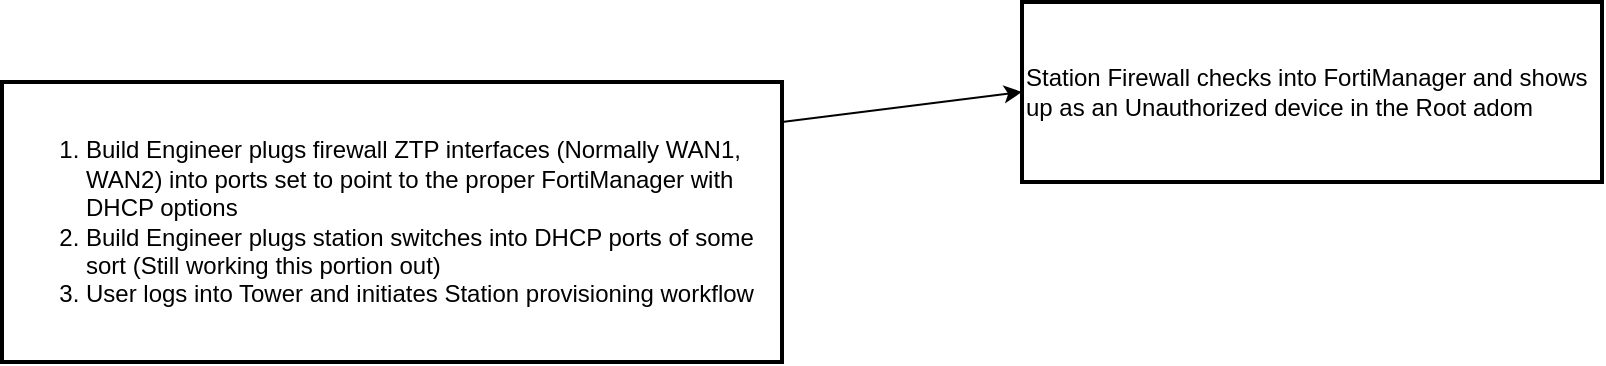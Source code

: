 <mxfile version="21.7.4" type="github">
  <diagram name="Page-1" id="lKCkXWlfj6a3HGJLh-aU">
    <mxGraphModel dx="1242" dy="795" grid="1" gridSize="10" guides="1" tooltips="1" connect="1" arrows="1" fold="1" page="1" pageScale="1" pageWidth="850" pageHeight="1100" math="0" shadow="0">
      <root>
        <mxCell id="0" />
        <mxCell id="1" parent="0" />
        <mxCell id="VwGYAgdSjDB-pl6obw9x-1" value="&lt;ol&gt;&lt;li&gt;&lt;span style=&quot;background-color: initial;&quot;&gt;Build Engineer plugs firewall ZTP interfaces (Normally WAN1, WAN2) into ports set to point to the proper FortiManager with DHCP options&lt;/span&gt;&lt;/li&gt;&lt;li&gt;&lt;span style=&quot;background-color: initial;&quot;&gt;Build Engineer plugs station switches into DHCP ports of some sort (Still working this portion out)&amp;nbsp;&lt;/span&gt;&lt;/li&gt;&lt;li&gt;&lt;span style=&quot;background-color: initial;&quot;&gt;User logs into Tower and initiates Station provisioning workflow&amp;nbsp;&amp;nbsp;&lt;/span&gt;&lt;/li&gt;&lt;/ol&gt;" style="text;html=1;strokeColor=default;fillColor=none;align=left;verticalAlign=middle;whiteSpace=wrap;rounded=0;strokeWidth=2;" vertex="1" parent="1">
          <mxGeometry x="20" y="110" width="390" height="140" as="geometry" />
        </mxCell>
        <mxCell id="VwGYAgdSjDB-pl6obw9x-2" value="Station Firewall checks into FortiManager and shows up as an Unauthorized device in the Root adom" style="text;html=1;strokeColor=default;fillColor=none;align=left;verticalAlign=middle;whiteSpace=wrap;rounded=0;strokeWidth=2;" vertex="1" parent="1">
          <mxGeometry x="530" y="70" width="290" height="90" as="geometry" />
        </mxCell>
        <mxCell id="VwGYAgdSjDB-pl6obw9x-3" value="" style="endArrow=classic;html=1;rounded=0;entryX=0;entryY=0.5;entryDx=0;entryDy=0;" edge="1" parent="1" target="VwGYAgdSjDB-pl6obw9x-2">
          <mxGeometry width="50" height="50" relative="1" as="geometry">
            <mxPoint x="410" y="130" as="sourcePoint" />
            <mxPoint x="460" y="80" as="targetPoint" />
          </mxGeometry>
        </mxCell>
      </root>
    </mxGraphModel>
  </diagram>
</mxfile>
